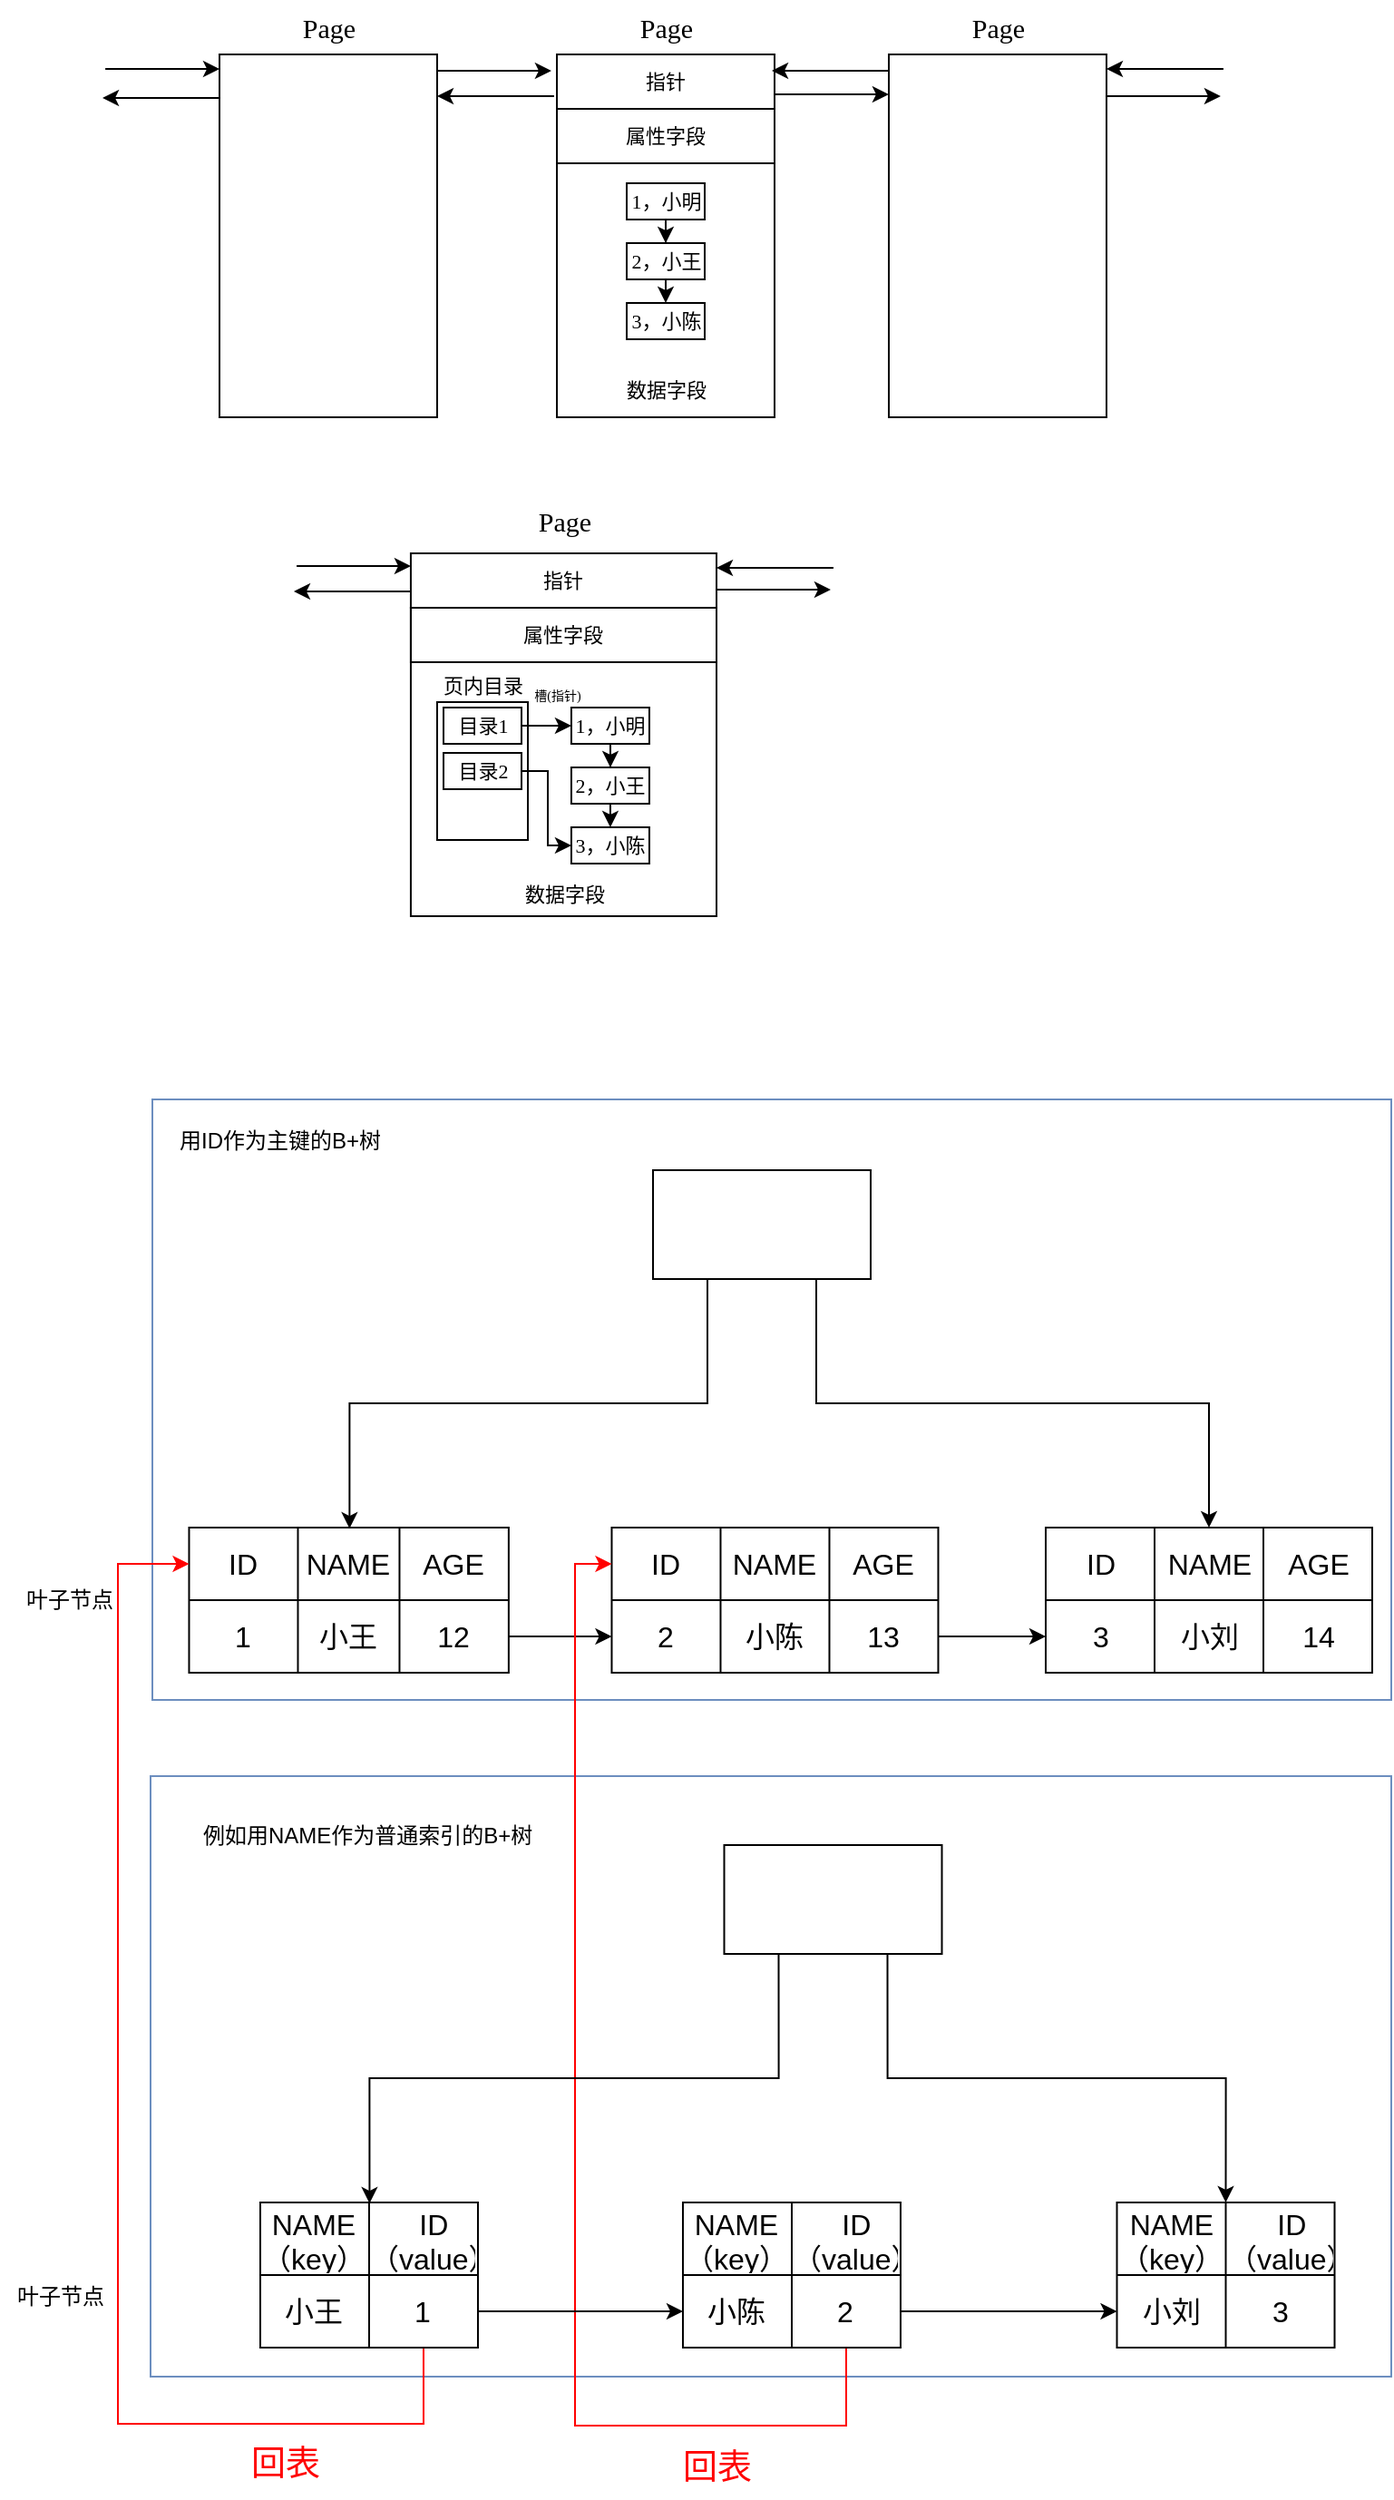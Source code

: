 <mxfile version="23.1.6" type="github">
  <diagram name="第 1 页" id="3lSCtHeRP_uNWCtPQei-">
    <mxGraphModel dx="1151" dy="828" grid="0" gridSize="10" guides="1" tooltips="1" connect="1" arrows="1" fold="1" page="1" pageScale="1" pageWidth="1654" pageHeight="2336" math="0" shadow="0">
      <root>
        <mxCell id="0" />
        <mxCell id="1" parent="0" />
        <mxCell id="akvTSjm4kYdSnjer6Cz9-225" value="" style="rounded=0;whiteSpace=wrap;html=1;fillColor=none;strokeColor=#6c8ebf;" vertex="1" parent="1">
          <mxGeometry x="150" y="713" width="683" height="331" as="geometry" />
        </mxCell>
        <mxCell id="akvTSjm4kYdSnjer6Cz9-223" value="" style="rounded=0;whiteSpace=wrap;html=1;fillColor=none;strokeColor=#6c8ebf;" vertex="1" parent="1">
          <mxGeometry x="149" y="1086" width="683.99" height="331" as="geometry" />
        </mxCell>
        <mxCell id="mTwDBgM2eWFi6Xne1lLN-4" value="" style="rounded=0;whiteSpace=wrap;html=1;fillColor=none;fontSize=11;fontFamily=Hei;" parent="1" vertex="1">
          <mxGeometry x="373" y="167" width="120" height="170" as="geometry" />
        </mxCell>
        <mxCell id="mTwDBgM2eWFi6Xne1lLN-5" value="属性字段" style="rounded=0;whiteSpace=wrap;html=1;fillColor=none;fontSize=11;fontFamily=Hei;" parent="1" vertex="1">
          <mxGeometry x="373" y="167" width="120" height="30" as="geometry" />
        </mxCell>
        <mxCell id="mTwDBgM2eWFi6Xne1lLN-9" style="edgeStyle=orthogonalEdgeStyle;rounded=0;orthogonalLoop=1;jettySize=auto;html=1;exitX=0;exitY=0.5;exitDx=0;exitDy=0;" parent="1" edge="1">
          <mxGeometry relative="1" as="geometry">
            <mxPoint x="306.996" y="160" as="targetPoint" />
            <mxPoint x="371.47" y="160" as="sourcePoint" />
          </mxGeometry>
        </mxCell>
        <mxCell id="mTwDBgM2eWFi6Xne1lLN-10" style="edgeStyle=orthogonalEdgeStyle;rounded=0;orthogonalLoop=1;jettySize=auto;html=1;exitX=1;exitY=0.5;exitDx=0;exitDy=0;" parent="1" edge="1">
          <mxGeometry relative="1" as="geometry">
            <mxPoint x="555.954" y="159" as="targetPoint" />
            <mxPoint x="493" y="159" as="sourcePoint" />
          </mxGeometry>
        </mxCell>
        <mxCell id="mTwDBgM2eWFi6Xne1lLN-6" value="指针" style="rounded=0;whiteSpace=wrap;html=1;fillColor=none;fontSize=11;fontFamily=Hei;" parent="1" vertex="1">
          <mxGeometry x="373" y="137" width="120" height="30" as="geometry" />
        </mxCell>
        <mxCell id="mTwDBgM2eWFi6Xne1lLN-7" value="数据字段" style="text;html=1;align=center;verticalAlign=middle;resizable=0;points=[];autosize=1;strokeColor=none;fillColor=none;fontSize=11;fontFamily=Hei;" parent="1" vertex="1">
          <mxGeometry x="402" y="309" width="62" height="25" as="geometry" />
        </mxCell>
        <mxCell id="mTwDBgM2eWFi6Xne1lLN-8" value="Page" style="text;html=1;align=center;verticalAlign=middle;resizable=0;points=[];autosize=1;strokeColor=none;fillColor=none;fontSize=15;fontFamily=Hei;" parent="1" vertex="1">
          <mxGeometry x="406.5" y="107" width="53" height="30" as="geometry" />
        </mxCell>
        <mxCell id="mTwDBgM2eWFi6Xne1lLN-11" style="edgeStyle=orthogonalEdgeStyle;rounded=0;orthogonalLoop=1;jettySize=auto;html=1;exitX=0.5;exitY=1;exitDx=0;exitDy=0;" parent="1" source="mTwDBgM2eWFi6Xne1lLN-1" target="mTwDBgM2eWFi6Xne1lLN-1" edge="1">
          <mxGeometry relative="1" as="geometry" />
        </mxCell>
        <mxCell id="mTwDBgM2eWFi6Xne1lLN-12" style="edgeStyle=orthogonalEdgeStyle;rounded=0;orthogonalLoop=1;jettySize=auto;html=1;exitX=0.5;exitY=1;exitDx=0;exitDy=0;" parent="1" source="mTwDBgM2eWFi6Xne1lLN-1" target="mTwDBgM2eWFi6Xne1lLN-3" edge="1">
          <mxGeometry relative="1" as="geometry" />
        </mxCell>
        <mxCell id="mTwDBgM2eWFi6Xne1lLN-1" value="1，小明" style="rounded=0;whiteSpace=wrap;html=1;fontSize=11;fontFamily=Hei;" parent="1" vertex="1">
          <mxGeometry x="411.5" y="208" width="43" height="20" as="geometry" />
        </mxCell>
        <mxCell id="mTwDBgM2eWFi6Xne1lLN-2" value="3，小陈" style="rounded=0;whiteSpace=wrap;html=1;fontSize=11;fontFamily=Hei;" parent="1" vertex="1">
          <mxGeometry x="411.5" y="274" width="43" height="20" as="geometry" />
        </mxCell>
        <mxCell id="mTwDBgM2eWFi6Xne1lLN-13" style="edgeStyle=orthogonalEdgeStyle;rounded=0;orthogonalLoop=1;jettySize=auto;html=1;exitX=0.5;exitY=1;exitDx=0;exitDy=0;entryX=0.5;entryY=0;entryDx=0;entryDy=0;" parent="1" source="mTwDBgM2eWFi6Xne1lLN-3" target="mTwDBgM2eWFi6Xne1lLN-2" edge="1">
          <mxGeometry relative="1" as="geometry" />
        </mxCell>
        <mxCell id="mTwDBgM2eWFi6Xne1lLN-3" value="2，小王" style="rounded=0;whiteSpace=wrap;html=1;fontSize=11;fontFamily=Hei;" parent="1" vertex="1">
          <mxGeometry x="411.5" y="241" width="43" height="20" as="geometry" />
        </mxCell>
        <mxCell id="mTwDBgM2eWFi6Xne1lLN-16" value="" style="rounded=0;whiteSpace=wrap;html=1;fillColor=none;fontSize=11;fontFamily=Hei;" parent="1" vertex="1">
          <mxGeometry x="373" y="137" width="120" height="200" as="geometry" />
        </mxCell>
        <mxCell id="mTwDBgM2eWFi6Xne1lLN-17" value="" style="rounded=0;whiteSpace=wrap;html=1;fillColor=none;fontSize=11;fontFamily=Hei;" parent="1" vertex="1">
          <mxGeometry x="556" y="137" width="120" height="200" as="geometry" />
        </mxCell>
        <mxCell id="mTwDBgM2eWFi6Xne1lLN-18" value="" style="rounded=0;whiteSpace=wrap;html=1;fillColor=none;fontSize=11;fontFamily=Hei;" parent="1" vertex="1">
          <mxGeometry x="187" y="137" width="120" height="200" as="geometry" />
        </mxCell>
        <mxCell id="mTwDBgM2eWFi6Xne1lLN-19" value="Page" style="text;html=1;align=center;verticalAlign=middle;resizable=0;points=[];autosize=1;strokeColor=none;fillColor=none;fontSize=15;fontFamily=Hei;" parent="1" vertex="1">
          <mxGeometry x="220.5" y="107" width="53" height="30" as="geometry" />
        </mxCell>
        <mxCell id="mTwDBgM2eWFi6Xne1lLN-20" value="Page" style="text;html=1;align=center;verticalAlign=middle;resizable=0;points=[];autosize=1;strokeColor=none;fillColor=none;fontSize=15;fontFamily=Hei;" parent="1" vertex="1">
          <mxGeometry x="589.5" y="107" width="53" height="30" as="geometry" />
        </mxCell>
        <mxCell id="mTwDBgM2eWFi6Xne1lLN-21" style="edgeStyle=orthogonalEdgeStyle;rounded=0;orthogonalLoop=1;jettySize=auto;html=1;exitX=0;exitY=0.5;exitDx=0;exitDy=0;" parent="1" edge="1">
          <mxGeometry relative="1" as="geometry">
            <mxPoint x="122.526" y="161" as="targetPoint" />
            <mxPoint x="187" y="161" as="sourcePoint" />
          </mxGeometry>
        </mxCell>
        <mxCell id="mTwDBgM2eWFi6Xne1lLN-22" style="edgeStyle=orthogonalEdgeStyle;rounded=0;orthogonalLoop=1;jettySize=auto;html=1;exitX=1;exitY=0.5;exitDx=0;exitDy=0;" parent="1" edge="1">
          <mxGeometry relative="1" as="geometry">
            <mxPoint x="738.954" y="160" as="targetPoint" />
            <mxPoint x="676" y="160" as="sourcePoint" />
          </mxGeometry>
        </mxCell>
        <mxCell id="mTwDBgM2eWFi6Xne1lLN-23" value="" style="rounded=0;whiteSpace=wrap;html=1;fillColor=none;fontSize=11;fontFamily=Hei;" parent="1" vertex="1">
          <mxGeometry x="292.47" y="442" width="168.53" height="170" as="geometry" />
        </mxCell>
        <mxCell id="mTwDBgM2eWFi6Xne1lLN-24" value="属性字段" style="rounded=0;whiteSpace=wrap;html=1;fillColor=none;fontSize=11;fontFamily=Hei;" parent="1" vertex="1">
          <mxGeometry x="292.47" y="442" width="168.53" height="30" as="geometry" />
        </mxCell>
        <mxCell id="mTwDBgM2eWFi6Xne1lLN-25" style="edgeStyle=orthogonalEdgeStyle;rounded=0;orthogonalLoop=1;jettySize=auto;html=1;exitX=0;exitY=0.5;exitDx=0;exitDy=0;" parent="1" edge="1">
          <mxGeometry relative="1" as="geometry">
            <mxPoint x="227.996" y="433" as="targetPoint" />
            <mxPoint x="292.47" y="433" as="sourcePoint" />
          </mxGeometry>
        </mxCell>
        <mxCell id="mTwDBgM2eWFi6Xne1lLN-27" value="指针" style="rounded=0;whiteSpace=wrap;html=1;fillColor=none;fontSize=11;fontFamily=Hei;" parent="1" vertex="1">
          <mxGeometry x="292.47" y="412" width="168.53" height="30" as="geometry" />
        </mxCell>
        <mxCell id="mTwDBgM2eWFi6Xne1lLN-28" value="数据字段" style="text;html=1;align=center;verticalAlign=middle;resizable=0;points=[];autosize=1;strokeColor=none;fillColor=none;fontSize=11;fontFamily=Hei;" parent="1" vertex="1">
          <mxGeometry x="345.73" y="587" width="62" height="25" as="geometry" />
        </mxCell>
        <mxCell id="mTwDBgM2eWFi6Xne1lLN-29" value="Page" style="text;html=1;align=center;verticalAlign=middle;resizable=0;points=[];autosize=1;strokeColor=none;fillColor=none;fontSize=15;fontFamily=Hei;" parent="1" vertex="1">
          <mxGeometry x="350.24" y="379" width="53" height="30" as="geometry" />
        </mxCell>
        <mxCell id="mTwDBgM2eWFi6Xne1lLN-30" style="edgeStyle=orthogonalEdgeStyle;rounded=0;orthogonalLoop=1;jettySize=auto;html=1;exitX=0.5;exitY=1;exitDx=0;exitDy=0;" parent="1" source="mTwDBgM2eWFi6Xne1lLN-32" target="mTwDBgM2eWFi6Xne1lLN-32" edge="1">
          <mxGeometry relative="1" as="geometry" />
        </mxCell>
        <mxCell id="mTwDBgM2eWFi6Xne1lLN-31" style="edgeStyle=orthogonalEdgeStyle;rounded=0;orthogonalLoop=1;jettySize=auto;html=1;exitX=0.5;exitY=1;exitDx=0;exitDy=0;" parent="1" source="mTwDBgM2eWFi6Xne1lLN-32" target="mTwDBgM2eWFi6Xne1lLN-35" edge="1">
          <mxGeometry relative="1" as="geometry" />
        </mxCell>
        <mxCell id="mTwDBgM2eWFi6Xne1lLN-32" value="1，小明" style="rounded=0;whiteSpace=wrap;html=1;fontSize=11;fontFamily=Hei;" parent="1" vertex="1">
          <mxGeometry x="380.97" y="497" width="43" height="20" as="geometry" />
        </mxCell>
        <mxCell id="mTwDBgM2eWFi6Xne1lLN-33" value="3，小陈" style="rounded=0;whiteSpace=wrap;html=1;fontSize=11;fontFamily=Hei;" parent="1" vertex="1">
          <mxGeometry x="380.97" y="563" width="43" height="20" as="geometry" />
        </mxCell>
        <mxCell id="mTwDBgM2eWFi6Xne1lLN-34" style="edgeStyle=orthogonalEdgeStyle;rounded=0;orthogonalLoop=1;jettySize=auto;html=1;exitX=0.5;exitY=1;exitDx=0;exitDy=0;entryX=0.5;entryY=0;entryDx=0;entryDy=0;" parent="1" source="mTwDBgM2eWFi6Xne1lLN-35" target="mTwDBgM2eWFi6Xne1lLN-33" edge="1">
          <mxGeometry relative="1" as="geometry" />
        </mxCell>
        <mxCell id="mTwDBgM2eWFi6Xne1lLN-35" value="2，小王" style="rounded=0;whiteSpace=wrap;html=1;fontSize=11;fontFamily=Hei;" parent="1" vertex="1">
          <mxGeometry x="380.97" y="530" width="43" height="20" as="geometry" />
        </mxCell>
        <mxCell id="mTwDBgM2eWFi6Xne1lLN-42" style="edgeStyle=orthogonalEdgeStyle;rounded=0;orthogonalLoop=1;jettySize=auto;html=1;exitX=1;exitY=0.5;exitDx=0;exitDy=0;entryX=0;entryY=0.5;entryDx=0;entryDy=0;" parent="1" source="mTwDBgM2eWFi6Xne1lLN-40" target="mTwDBgM2eWFi6Xne1lLN-33" edge="1">
          <mxGeometry relative="1" as="geometry">
            <Array as="points">
              <mxPoint x="368" y="532" />
              <mxPoint x="368" y="573" />
            </Array>
          </mxGeometry>
        </mxCell>
        <mxCell id="mTwDBgM2eWFi6Xne1lLN-37" value="" style="rounded=0;whiteSpace=wrap;html=1;labelBorderColor=none;fillColor=none;" parent="1" vertex="1">
          <mxGeometry x="307" y="494" width="50" height="76" as="geometry" />
        </mxCell>
        <mxCell id="mTwDBgM2eWFi6Xne1lLN-38" value="页内目录" style="text;html=1;align=center;verticalAlign=middle;resizable=0;points=[];autosize=1;strokeColor=none;fillColor=none;fontSize=11;fontFamily=Hei;" parent="1" vertex="1">
          <mxGeometry x="301" y="472" width="62" height="25" as="geometry" />
        </mxCell>
        <mxCell id="mTwDBgM2eWFi6Xne1lLN-41" style="edgeStyle=orthogonalEdgeStyle;rounded=0;orthogonalLoop=1;jettySize=auto;html=1;exitX=1;exitY=0.5;exitDx=0;exitDy=0;" parent="1" source="mTwDBgM2eWFi6Xne1lLN-39" target="mTwDBgM2eWFi6Xne1lLN-32" edge="1">
          <mxGeometry relative="1" as="geometry" />
        </mxCell>
        <mxCell id="mTwDBgM2eWFi6Xne1lLN-39" value="目录1" style="rounded=0;whiteSpace=wrap;html=1;fontSize=11;fontFamily=Hei;" parent="1" vertex="1">
          <mxGeometry x="310.5" y="497" width="43" height="20" as="geometry" />
        </mxCell>
        <mxCell id="mTwDBgM2eWFi6Xne1lLN-40" value="目录2" style="rounded=0;whiteSpace=wrap;html=1;fontSize=11;fontFamily=Hei;" parent="1" vertex="1">
          <mxGeometry x="310.5" y="522" width="43" height="20" as="geometry" />
        </mxCell>
        <mxCell id="mTwDBgM2eWFi6Xne1lLN-43" value="槽(指针)" style="text;html=1;align=center;verticalAlign=middle;resizable=0;points=[];autosize=1;strokeColor=none;fillColor=none;fontSize=7;fontFamily=Hei;" parent="1" vertex="1">
          <mxGeometry x="350.24" y="481" width="46" height="20" as="geometry" />
        </mxCell>
        <mxCell id="mTwDBgM2eWFi6Xne1lLN-45" style="edgeStyle=orthogonalEdgeStyle;rounded=0;orthogonalLoop=1;jettySize=auto;html=1;exitX=0;exitY=0.5;exitDx=0;exitDy=0;" parent="1" edge="1">
          <mxGeometry relative="1" as="geometry">
            <mxPoint x="491.526" y="146" as="targetPoint" />
            <mxPoint x="556" y="146" as="sourcePoint" />
          </mxGeometry>
        </mxCell>
        <mxCell id="mTwDBgM2eWFi6Xne1lLN-46" style="edgeStyle=orthogonalEdgeStyle;rounded=0;orthogonalLoop=1;jettySize=auto;html=1;exitX=0;exitY=0.5;exitDx=0;exitDy=0;" parent="1" edge="1">
          <mxGeometry relative="1" as="geometry">
            <mxPoint x="675.996" y="145" as="targetPoint" />
            <mxPoint x="740.47" y="145" as="sourcePoint" />
          </mxGeometry>
        </mxCell>
        <mxCell id="mTwDBgM2eWFi6Xne1lLN-47" style="edgeStyle=orthogonalEdgeStyle;rounded=0;orthogonalLoop=1;jettySize=auto;html=1;exitX=1;exitY=0.5;exitDx=0;exitDy=0;" parent="1" edge="1">
          <mxGeometry relative="1" as="geometry">
            <mxPoint x="369.954" y="146" as="targetPoint" />
            <mxPoint x="307" y="146" as="sourcePoint" />
          </mxGeometry>
        </mxCell>
        <mxCell id="mTwDBgM2eWFi6Xne1lLN-48" style="edgeStyle=orthogonalEdgeStyle;rounded=0;orthogonalLoop=1;jettySize=auto;html=1;exitX=1;exitY=0.5;exitDx=0;exitDy=0;" parent="1" edge="1">
          <mxGeometry relative="1" as="geometry">
            <mxPoint x="187.004" y="145" as="targetPoint" />
            <mxPoint x="124.05" y="145" as="sourcePoint" />
          </mxGeometry>
        </mxCell>
        <mxCell id="mTwDBgM2eWFi6Xne1lLN-49" style="edgeStyle=orthogonalEdgeStyle;rounded=0;orthogonalLoop=1;jettySize=auto;html=1;exitX=1;exitY=0.5;exitDx=0;exitDy=0;" parent="1" edge="1">
          <mxGeometry relative="1" as="geometry">
            <mxPoint x="292.474" y="419" as="targetPoint" />
            <mxPoint x="229.52" y="419" as="sourcePoint" />
          </mxGeometry>
        </mxCell>
        <mxCell id="mTwDBgM2eWFi6Xne1lLN-50" style="edgeStyle=orthogonalEdgeStyle;rounded=0;orthogonalLoop=1;jettySize=auto;html=1;exitX=1;exitY=0.5;exitDx=0;exitDy=0;" parent="1" edge="1">
          <mxGeometry relative="1" as="geometry">
            <mxPoint x="523.954" y="432" as="targetPoint" />
            <mxPoint x="461" y="432" as="sourcePoint" />
          </mxGeometry>
        </mxCell>
        <mxCell id="mTwDBgM2eWFi6Xne1lLN-51" style="edgeStyle=orthogonalEdgeStyle;rounded=0;orthogonalLoop=1;jettySize=auto;html=1;exitX=0;exitY=0.5;exitDx=0;exitDy=0;" parent="1" edge="1">
          <mxGeometry relative="1" as="geometry">
            <mxPoint x="460.996" y="420" as="targetPoint" />
            <mxPoint x="525.47" y="420" as="sourcePoint" />
          </mxGeometry>
        </mxCell>
        <mxCell id="akvTSjm4kYdSnjer6Cz9-23" value="" style="shape=table;startSize=0;container=1;collapsible=0;childLayout=tableLayout;fontSize=16;" vertex="1" parent="1">
          <mxGeometry x="170.24" y="949" width="176.207" height="80" as="geometry" />
        </mxCell>
        <mxCell id="akvTSjm4kYdSnjer6Cz9-42" style="shape=tableRow;horizontal=0;startSize=0;swimlaneHead=0;swimlaneBody=0;strokeColor=inherit;top=0;left=0;bottom=0;right=0;collapsible=0;dropTarget=0;fillColor=none;points=[[0,0.5],[1,0.5]];portConstraint=eastwest;fontSize=16;" vertex="1" parent="akvTSjm4kYdSnjer6Cz9-23">
          <mxGeometry width="176.207" height="40" as="geometry" />
        </mxCell>
        <mxCell id="akvTSjm4kYdSnjer6Cz9-43" value="ID" style="shape=partialRectangle;html=1;whiteSpace=wrap;connectable=0;strokeColor=inherit;overflow=hidden;fillColor=none;top=0;left=0;bottom=0;right=0;pointerEvents=1;fontSize=16;" vertex="1" parent="akvTSjm4kYdSnjer6Cz9-42">
          <mxGeometry width="60" height="40" as="geometry">
            <mxRectangle width="60" height="40" as="alternateBounds" />
          </mxGeometry>
        </mxCell>
        <mxCell id="akvTSjm4kYdSnjer6Cz9-44" value="NAME" style="shape=partialRectangle;html=1;whiteSpace=wrap;connectable=0;strokeColor=inherit;overflow=hidden;fillColor=none;top=0;left=0;bottom=0;right=0;pointerEvents=1;fontSize=16;" vertex="1" parent="akvTSjm4kYdSnjer6Cz9-42">
          <mxGeometry x="60" width="56" height="40" as="geometry">
            <mxRectangle width="56" height="40" as="alternateBounds" />
          </mxGeometry>
        </mxCell>
        <mxCell id="akvTSjm4kYdSnjer6Cz9-45" value="AGE" style="shape=partialRectangle;html=1;whiteSpace=wrap;connectable=0;strokeColor=inherit;overflow=hidden;fillColor=none;top=0;left=0;bottom=0;right=0;pointerEvents=1;fontSize=16;" vertex="1" parent="akvTSjm4kYdSnjer6Cz9-42">
          <mxGeometry x="116" width="60" height="40" as="geometry">
            <mxRectangle width="60" height="40" as="alternateBounds" />
          </mxGeometry>
        </mxCell>
        <mxCell id="akvTSjm4kYdSnjer6Cz9-24" value="" style="shape=tableRow;horizontal=0;startSize=0;swimlaneHead=0;swimlaneBody=0;strokeColor=inherit;top=0;left=0;bottom=0;right=0;collapsible=0;dropTarget=0;fillColor=none;points=[[0,0.5],[1,0.5]];portConstraint=eastwest;fontSize=16;" vertex="1" parent="akvTSjm4kYdSnjer6Cz9-23">
          <mxGeometry y="40" width="176.207" height="40" as="geometry" />
        </mxCell>
        <mxCell id="akvTSjm4kYdSnjer6Cz9-25" value="1" style="shape=partialRectangle;html=1;whiteSpace=wrap;connectable=0;strokeColor=inherit;overflow=hidden;fillColor=none;top=0;left=0;bottom=0;right=0;pointerEvents=1;fontSize=16;" vertex="1" parent="akvTSjm4kYdSnjer6Cz9-24">
          <mxGeometry width="60" height="40" as="geometry">
            <mxRectangle width="60" height="40" as="alternateBounds" />
          </mxGeometry>
        </mxCell>
        <mxCell id="akvTSjm4kYdSnjer6Cz9-26" value="小王" style="shape=partialRectangle;html=1;whiteSpace=wrap;connectable=0;strokeColor=inherit;overflow=hidden;fillColor=none;top=0;left=0;bottom=0;right=0;pointerEvents=1;fontSize=16;" vertex="1" parent="akvTSjm4kYdSnjer6Cz9-24">
          <mxGeometry x="60" width="56" height="40" as="geometry">
            <mxRectangle width="56" height="40" as="alternateBounds" />
          </mxGeometry>
        </mxCell>
        <mxCell id="akvTSjm4kYdSnjer6Cz9-27" value="12" style="shape=partialRectangle;html=1;whiteSpace=wrap;connectable=0;strokeColor=inherit;overflow=hidden;fillColor=none;top=0;left=0;bottom=0;right=0;pointerEvents=1;fontSize=16;" vertex="1" parent="akvTSjm4kYdSnjer6Cz9-24">
          <mxGeometry x="116" width="60" height="40" as="geometry">
            <mxRectangle width="60" height="40" as="alternateBounds" />
          </mxGeometry>
        </mxCell>
        <mxCell id="akvTSjm4kYdSnjer6Cz9-63" value="" style="shape=table;startSize=0;container=1;collapsible=0;childLayout=tableLayout;fontSize=16;" vertex="1" parent="1">
          <mxGeometry x="403.24" y="949" width="180" height="80" as="geometry" />
        </mxCell>
        <mxCell id="akvTSjm4kYdSnjer6Cz9-64" style="shape=tableRow;horizontal=0;startSize=0;swimlaneHead=0;swimlaneBody=0;strokeColor=inherit;top=0;left=0;bottom=0;right=0;collapsible=0;dropTarget=0;fillColor=none;points=[[0,0.5],[1,0.5]];portConstraint=eastwest;fontSize=16;" vertex="1" parent="akvTSjm4kYdSnjer6Cz9-63">
          <mxGeometry width="180" height="40" as="geometry" />
        </mxCell>
        <mxCell id="akvTSjm4kYdSnjer6Cz9-65" value="ID" style="shape=partialRectangle;html=1;whiteSpace=wrap;connectable=0;strokeColor=inherit;overflow=hidden;fillColor=none;top=0;left=0;bottom=0;right=0;pointerEvents=1;fontSize=16;" vertex="1" parent="akvTSjm4kYdSnjer6Cz9-64">
          <mxGeometry width="60" height="40" as="geometry">
            <mxRectangle width="60" height="40" as="alternateBounds" />
          </mxGeometry>
        </mxCell>
        <mxCell id="akvTSjm4kYdSnjer6Cz9-66" value="NAME" style="shape=partialRectangle;html=1;whiteSpace=wrap;connectable=0;strokeColor=inherit;overflow=hidden;fillColor=none;top=0;left=0;bottom=0;right=0;pointerEvents=1;fontSize=16;" vertex="1" parent="akvTSjm4kYdSnjer6Cz9-64">
          <mxGeometry x="60" width="60" height="40" as="geometry">
            <mxRectangle width="60" height="40" as="alternateBounds" />
          </mxGeometry>
        </mxCell>
        <mxCell id="akvTSjm4kYdSnjer6Cz9-67" value="AGE" style="shape=partialRectangle;html=1;whiteSpace=wrap;connectable=0;strokeColor=inherit;overflow=hidden;fillColor=none;top=0;left=0;bottom=0;right=0;pointerEvents=1;fontSize=16;" vertex="1" parent="akvTSjm4kYdSnjer6Cz9-64">
          <mxGeometry x="120" width="60" height="40" as="geometry">
            <mxRectangle width="60" height="40" as="alternateBounds" />
          </mxGeometry>
        </mxCell>
        <mxCell id="akvTSjm4kYdSnjer6Cz9-68" value="" style="shape=tableRow;horizontal=0;startSize=0;swimlaneHead=0;swimlaneBody=0;strokeColor=inherit;top=0;left=0;bottom=0;right=0;collapsible=0;dropTarget=0;fillColor=none;points=[[0,0.5],[1,0.5]];portConstraint=eastwest;fontSize=16;" vertex="1" parent="akvTSjm4kYdSnjer6Cz9-63">
          <mxGeometry y="40" width="180" height="40" as="geometry" />
        </mxCell>
        <mxCell id="akvTSjm4kYdSnjer6Cz9-69" value="2" style="shape=partialRectangle;html=1;whiteSpace=wrap;connectable=0;strokeColor=inherit;overflow=hidden;fillColor=none;top=0;left=0;bottom=0;right=0;pointerEvents=1;fontSize=16;" vertex="1" parent="akvTSjm4kYdSnjer6Cz9-68">
          <mxGeometry width="60" height="40" as="geometry">
            <mxRectangle width="60" height="40" as="alternateBounds" />
          </mxGeometry>
        </mxCell>
        <mxCell id="akvTSjm4kYdSnjer6Cz9-70" value="小陈" style="shape=partialRectangle;html=1;whiteSpace=wrap;connectable=0;strokeColor=inherit;overflow=hidden;fillColor=none;top=0;left=0;bottom=0;right=0;pointerEvents=1;fontSize=16;" vertex="1" parent="akvTSjm4kYdSnjer6Cz9-68">
          <mxGeometry x="60" width="60" height="40" as="geometry">
            <mxRectangle width="60" height="40" as="alternateBounds" />
          </mxGeometry>
        </mxCell>
        <mxCell id="akvTSjm4kYdSnjer6Cz9-71" value="13" style="shape=partialRectangle;html=1;whiteSpace=wrap;connectable=0;strokeColor=inherit;overflow=hidden;fillColor=none;top=0;left=0;bottom=0;right=0;pointerEvents=1;fontSize=16;" vertex="1" parent="akvTSjm4kYdSnjer6Cz9-68">
          <mxGeometry x="120" width="60" height="40" as="geometry">
            <mxRectangle width="60" height="40" as="alternateBounds" />
          </mxGeometry>
        </mxCell>
        <mxCell id="akvTSjm4kYdSnjer6Cz9-84" value="" style="shape=table;startSize=0;container=1;collapsible=0;childLayout=tableLayout;fontSize=16;" vertex="1" parent="1">
          <mxGeometry x="642.5" y="949" width="180" height="80" as="geometry" />
        </mxCell>
        <mxCell id="akvTSjm4kYdSnjer6Cz9-85" style="shape=tableRow;horizontal=0;startSize=0;swimlaneHead=0;swimlaneBody=0;strokeColor=inherit;top=0;left=0;bottom=0;right=0;collapsible=0;dropTarget=0;fillColor=none;points=[[0,0.5],[1,0.5]];portConstraint=eastwest;fontSize=16;" vertex="1" parent="akvTSjm4kYdSnjer6Cz9-84">
          <mxGeometry width="180" height="40" as="geometry" />
        </mxCell>
        <mxCell id="akvTSjm4kYdSnjer6Cz9-86" value="ID" style="shape=partialRectangle;html=1;whiteSpace=wrap;connectable=0;strokeColor=inherit;overflow=hidden;fillColor=none;top=0;left=0;bottom=0;right=0;pointerEvents=1;fontSize=16;" vertex="1" parent="akvTSjm4kYdSnjer6Cz9-85">
          <mxGeometry width="60" height="40" as="geometry">
            <mxRectangle width="60" height="40" as="alternateBounds" />
          </mxGeometry>
        </mxCell>
        <mxCell id="akvTSjm4kYdSnjer6Cz9-87" value="NAME" style="shape=partialRectangle;html=1;whiteSpace=wrap;connectable=0;strokeColor=inherit;overflow=hidden;fillColor=none;top=0;left=0;bottom=0;right=0;pointerEvents=1;fontSize=16;" vertex="1" parent="akvTSjm4kYdSnjer6Cz9-85">
          <mxGeometry x="60" width="60" height="40" as="geometry">
            <mxRectangle width="60" height="40" as="alternateBounds" />
          </mxGeometry>
        </mxCell>
        <mxCell id="akvTSjm4kYdSnjer6Cz9-88" value="AGE" style="shape=partialRectangle;html=1;whiteSpace=wrap;connectable=0;strokeColor=inherit;overflow=hidden;fillColor=none;top=0;left=0;bottom=0;right=0;pointerEvents=1;fontSize=16;" vertex="1" parent="akvTSjm4kYdSnjer6Cz9-85">
          <mxGeometry x="120" width="60" height="40" as="geometry">
            <mxRectangle width="60" height="40" as="alternateBounds" />
          </mxGeometry>
        </mxCell>
        <mxCell id="akvTSjm4kYdSnjer6Cz9-89" value="" style="shape=tableRow;horizontal=0;startSize=0;swimlaneHead=0;swimlaneBody=0;strokeColor=inherit;top=0;left=0;bottom=0;right=0;collapsible=0;dropTarget=0;fillColor=none;points=[[0,0.5],[1,0.5]];portConstraint=eastwest;fontSize=16;" vertex="1" parent="akvTSjm4kYdSnjer6Cz9-84">
          <mxGeometry y="40" width="180" height="40" as="geometry" />
        </mxCell>
        <mxCell id="akvTSjm4kYdSnjer6Cz9-90" value="3" style="shape=partialRectangle;html=1;whiteSpace=wrap;connectable=0;strokeColor=inherit;overflow=hidden;fillColor=none;top=0;left=0;bottom=0;right=0;pointerEvents=1;fontSize=16;" vertex="1" parent="akvTSjm4kYdSnjer6Cz9-89">
          <mxGeometry width="60" height="40" as="geometry">
            <mxRectangle width="60" height="40" as="alternateBounds" />
          </mxGeometry>
        </mxCell>
        <mxCell id="akvTSjm4kYdSnjer6Cz9-91" value="小刘" style="shape=partialRectangle;html=1;whiteSpace=wrap;connectable=0;strokeColor=inherit;overflow=hidden;fillColor=none;top=0;left=0;bottom=0;right=0;pointerEvents=1;fontSize=16;" vertex="1" parent="akvTSjm4kYdSnjer6Cz9-89">
          <mxGeometry x="60" width="60" height="40" as="geometry">
            <mxRectangle width="60" height="40" as="alternateBounds" />
          </mxGeometry>
        </mxCell>
        <mxCell id="akvTSjm4kYdSnjer6Cz9-92" value="14" style="shape=partialRectangle;html=1;whiteSpace=wrap;connectable=0;strokeColor=inherit;overflow=hidden;fillColor=none;top=0;left=0;bottom=0;right=0;pointerEvents=1;fontSize=16;" vertex="1" parent="akvTSjm4kYdSnjer6Cz9-89">
          <mxGeometry x="120" width="60" height="40" as="geometry">
            <mxRectangle width="60" height="40" as="alternateBounds" />
          </mxGeometry>
        </mxCell>
        <mxCell id="akvTSjm4kYdSnjer6Cz9-97" style="edgeStyle=orthogonalEdgeStyle;rounded=0;orthogonalLoop=1;jettySize=auto;html=1;exitX=0.75;exitY=1;exitDx=0;exitDy=0;entryX=0.5;entryY=0;entryDx=0;entryDy=0;" edge="1" parent="1" source="akvTSjm4kYdSnjer6Cz9-93" target="akvTSjm4kYdSnjer6Cz9-84">
          <mxGeometry relative="1" as="geometry" />
        </mxCell>
        <mxCell id="akvTSjm4kYdSnjer6Cz9-93" value="" style="rounded=0;whiteSpace=wrap;html=1;" vertex="1" parent="1">
          <mxGeometry x="426" y="752" width="120" height="60" as="geometry" />
        </mxCell>
        <mxCell id="akvTSjm4kYdSnjer6Cz9-94" style="edgeStyle=orthogonalEdgeStyle;rounded=0;orthogonalLoop=1;jettySize=auto;html=1;exitX=1;exitY=0.5;exitDx=0;exitDy=0;" edge="1" parent="1" source="akvTSjm4kYdSnjer6Cz9-24" target="akvTSjm4kYdSnjer6Cz9-68">
          <mxGeometry relative="1" as="geometry" />
        </mxCell>
        <mxCell id="akvTSjm4kYdSnjer6Cz9-95" style="edgeStyle=orthogonalEdgeStyle;rounded=0;orthogonalLoop=1;jettySize=auto;html=1;exitX=1;exitY=0.5;exitDx=0;exitDy=0;entryX=0;entryY=0.5;entryDx=0;entryDy=0;" edge="1" parent="1" source="akvTSjm4kYdSnjer6Cz9-68" target="akvTSjm4kYdSnjer6Cz9-89">
          <mxGeometry relative="1" as="geometry" />
        </mxCell>
        <mxCell id="akvTSjm4kYdSnjer6Cz9-96" style="edgeStyle=orthogonalEdgeStyle;rounded=0;orthogonalLoop=1;jettySize=auto;html=1;exitX=0.25;exitY=1;exitDx=0;exitDy=0;entryX=0.502;entryY=0.013;entryDx=0;entryDy=0;entryPerimeter=0;" edge="1" parent="1" source="akvTSjm4kYdSnjer6Cz9-93" target="akvTSjm4kYdSnjer6Cz9-42">
          <mxGeometry relative="1" as="geometry" />
        </mxCell>
        <mxCell id="akvTSjm4kYdSnjer6Cz9-98" value="叶子节点" style="text;html=1;align=center;verticalAlign=middle;resizable=0;points=[];autosize=1;strokeColor=none;fillColor=none;" vertex="1" parent="1">
          <mxGeometry x="71" y="976" width="66" height="26" as="geometry" />
        </mxCell>
        <mxCell id="akvTSjm4kYdSnjer6Cz9-228" style="edgeStyle=orthogonalEdgeStyle;rounded=0;orthogonalLoop=1;jettySize=auto;html=1;exitX=0.75;exitY=1;exitDx=0;exitDy=0;entryX=0;entryY=0.5;entryDx=0;entryDy=0;strokeColor=#FF0000;" edge="1" parent="1" source="akvTSjm4kYdSnjer6Cz9-148" target="akvTSjm4kYdSnjer6Cz9-42">
          <mxGeometry relative="1" as="geometry">
            <Array as="points">
              <mxPoint x="300" y="1443" />
              <mxPoint x="131" y="1443" />
              <mxPoint x="131" y="969" />
            </Array>
          </mxGeometry>
        </mxCell>
        <mxCell id="akvTSjm4kYdSnjer6Cz9-148" value="" style="shape=table;startSize=0;container=1;collapsible=0;childLayout=tableLayout;fontSize=16;" vertex="1" parent="1">
          <mxGeometry x="209.49" y="1321" width="120" height="80" as="geometry" />
        </mxCell>
        <mxCell id="akvTSjm4kYdSnjer6Cz9-149" style="shape=tableRow;horizontal=0;startSize=0;swimlaneHead=0;swimlaneBody=0;strokeColor=inherit;top=0;left=0;bottom=0;right=0;collapsible=0;dropTarget=0;fillColor=none;points=[[0,0.5],[1,0.5]];portConstraint=eastwest;fontSize=16;" vertex="1" parent="akvTSjm4kYdSnjer6Cz9-148">
          <mxGeometry width="120" height="40" as="geometry" />
        </mxCell>
        <mxCell id="akvTSjm4kYdSnjer6Cz9-150" value="NAME&lt;br&gt;（key）" style="shape=partialRectangle;html=1;whiteSpace=wrap;connectable=0;strokeColor=inherit;overflow=hidden;fillColor=none;top=0;left=0;bottom=0;right=0;pointerEvents=1;fontSize=16;" vertex="1" parent="akvTSjm4kYdSnjer6Cz9-149">
          <mxGeometry width="60" height="40" as="geometry">
            <mxRectangle width="60" height="40" as="alternateBounds" />
          </mxGeometry>
        </mxCell>
        <mxCell id="akvTSjm4kYdSnjer6Cz9-151" value="ID&lt;br&gt;（value）" style="shape=partialRectangle;html=1;whiteSpace=wrap;connectable=0;strokeColor=inherit;overflow=hidden;fillColor=none;top=0;left=0;bottom=0;right=0;pointerEvents=1;fontSize=16;" vertex="1" parent="akvTSjm4kYdSnjer6Cz9-149">
          <mxGeometry x="60" width="60" height="40" as="geometry">
            <mxRectangle width="60" height="40" as="alternateBounds" />
          </mxGeometry>
        </mxCell>
        <mxCell id="akvTSjm4kYdSnjer6Cz9-153" value="" style="shape=tableRow;horizontal=0;startSize=0;swimlaneHead=0;swimlaneBody=0;strokeColor=inherit;top=0;left=0;bottom=0;right=0;collapsible=0;dropTarget=0;fillColor=none;points=[[0,0.5],[1,0.5]];portConstraint=eastwest;fontSize=16;" vertex="1" parent="akvTSjm4kYdSnjer6Cz9-148">
          <mxGeometry y="40" width="120" height="40" as="geometry" />
        </mxCell>
        <mxCell id="akvTSjm4kYdSnjer6Cz9-154" value="小王" style="shape=partialRectangle;html=1;whiteSpace=wrap;connectable=0;strokeColor=inherit;overflow=hidden;fillColor=none;top=0;left=0;bottom=0;right=0;pointerEvents=1;fontSize=16;" vertex="1" parent="akvTSjm4kYdSnjer6Cz9-153">
          <mxGeometry width="60" height="40" as="geometry">
            <mxRectangle width="60" height="40" as="alternateBounds" />
          </mxGeometry>
        </mxCell>
        <mxCell id="akvTSjm4kYdSnjer6Cz9-155" value="1" style="shape=partialRectangle;html=1;whiteSpace=wrap;connectable=0;strokeColor=inherit;overflow=hidden;fillColor=none;top=0;left=0;bottom=0;right=0;pointerEvents=1;fontSize=16;" vertex="1" parent="akvTSjm4kYdSnjer6Cz9-153">
          <mxGeometry x="60" width="60" height="40" as="geometry">
            <mxRectangle width="60" height="40" as="alternateBounds" />
          </mxGeometry>
        </mxCell>
        <mxCell id="akvTSjm4kYdSnjer6Cz9-229" style="edgeStyle=orthogonalEdgeStyle;rounded=0;orthogonalLoop=1;jettySize=auto;html=1;exitX=0.75;exitY=1;exitDx=0;exitDy=0;entryX=0;entryY=0.25;entryDx=0;entryDy=0;strokeColor=#FF0000;" edge="1" parent="1" source="akvTSjm4kYdSnjer6Cz9-157" target="akvTSjm4kYdSnjer6Cz9-63">
          <mxGeometry relative="1" as="geometry">
            <Array as="points">
              <mxPoint x="533" y="1444" />
              <mxPoint x="383" y="1444" />
              <mxPoint x="383" y="969" />
            </Array>
          </mxGeometry>
        </mxCell>
        <mxCell id="akvTSjm4kYdSnjer6Cz9-157" value="" style="shape=table;startSize=0;container=1;collapsible=0;childLayout=tableLayout;fontSize=16;" vertex="1" parent="1">
          <mxGeometry x="442.49" y="1321" width="120" height="80" as="geometry" />
        </mxCell>
        <mxCell id="akvTSjm4kYdSnjer6Cz9-158" style="shape=tableRow;horizontal=0;startSize=0;swimlaneHead=0;swimlaneBody=0;strokeColor=inherit;top=0;left=0;bottom=0;right=0;collapsible=0;dropTarget=0;fillColor=none;points=[[0,0.5],[1,0.5]];portConstraint=eastwest;fontSize=16;" vertex="1" parent="akvTSjm4kYdSnjer6Cz9-157">
          <mxGeometry width="120" height="40" as="geometry" />
        </mxCell>
        <mxCell id="akvTSjm4kYdSnjer6Cz9-159" value="NAME&lt;br&gt;（key）" style="shape=partialRectangle;html=1;whiteSpace=wrap;connectable=0;strokeColor=inherit;overflow=hidden;fillColor=none;top=0;left=0;bottom=0;right=0;pointerEvents=1;fontSize=16;" vertex="1" parent="akvTSjm4kYdSnjer6Cz9-158">
          <mxGeometry width="60" height="40" as="geometry">
            <mxRectangle width="60" height="40" as="alternateBounds" />
          </mxGeometry>
        </mxCell>
        <mxCell id="akvTSjm4kYdSnjer6Cz9-160" value="ID&lt;br&gt;（value）" style="shape=partialRectangle;html=1;whiteSpace=wrap;connectable=0;strokeColor=inherit;overflow=hidden;fillColor=none;top=0;left=0;bottom=0;right=0;pointerEvents=1;fontSize=16;" vertex="1" parent="akvTSjm4kYdSnjer6Cz9-158">
          <mxGeometry x="60" width="60" height="40" as="geometry">
            <mxRectangle width="60" height="40" as="alternateBounds" />
          </mxGeometry>
        </mxCell>
        <mxCell id="akvTSjm4kYdSnjer6Cz9-162" value="" style="shape=tableRow;horizontal=0;startSize=0;swimlaneHead=0;swimlaneBody=0;strokeColor=inherit;top=0;left=0;bottom=0;right=0;collapsible=0;dropTarget=0;fillColor=none;points=[[0,0.5],[1,0.5]];portConstraint=eastwest;fontSize=16;" vertex="1" parent="akvTSjm4kYdSnjer6Cz9-157">
          <mxGeometry y="40" width="120" height="40" as="geometry" />
        </mxCell>
        <mxCell id="akvTSjm4kYdSnjer6Cz9-163" value="小陈" style="shape=partialRectangle;html=1;whiteSpace=wrap;connectable=0;strokeColor=inherit;overflow=hidden;fillColor=none;top=0;left=0;bottom=0;right=0;pointerEvents=1;fontSize=16;" vertex="1" parent="akvTSjm4kYdSnjer6Cz9-162">
          <mxGeometry width="60" height="40" as="geometry">
            <mxRectangle width="60" height="40" as="alternateBounds" />
          </mxGeometry>
        </mxCell>
        <mxCell id="akvTSjm4kYdSnjer6Cz9-164" value="2" style="shape=partialRectangle;html=1;whiteSpace=wrap;connectable=0;strokeColor=inherit;overflow=hidden;fillColor=none;top=0;left=0;bottom=0;right=0;pointerEvents=1;fontSize=16;" vertex="1" parent="akvTSjm4kYdSnjer6Cz9-162">
          <mxGeometry x="60" width="60" height="40" as="geometry">
            <mxRectangle width="60" height="40" as="alternateBounds" />
          </mxGeometry>
        </mxCell>
        <mxCell id="akvTSjm4kYdSnjer6Cz9-166" value="" style="shape=table;startSize=0;container=1;collapsible=0;childLayout=tableLayout;fontSize=16;" vertex="1" parent="1">
          <mxGeometry x="681.75" y="1321" width="120" height="80" as="geometry" />
        </mxCell>
        <mxCell id="akvTSjm4kYdSnjer6Cz9-167" style="shape=tableRow;horizontal=0;startSize=0;swimlaneHead=0;swimlaneBody=0;strokeColor=inherit;top=0;left=0;bottom=0;right=0;collapsible=0;dropTarget=0;fillColor=none;points=[[0,0.5],[1,0.5]];portConstraint=eastwest;fontSize=16;" vertex="1" parent="akvTSjm4kYdSnjer6Cz9-166">
          <mxGeometry width="120" height="40" as="geometry" />
        </mxCell>
        <mxCell id="akvTSjm4kYdSnjer6Cz9-168" value="NAME&lt;br&gt;（key）" style="shape=partialRectangle;html=1;whiteSpace=wrap;connectable=0;strokeColor=inherit;overflow=hidden;fillColor=none;top=0;left=0;bottom=0;right=0;pointerEvents=1;fontSize=16;" vertex="1" parent="akvTSjm4kYdSnjer6Cz9-167">
          <mxGeometry width="60" height="40" as="geometry">
            <mxRectangle width="60" height="40" as="alternateBounds" />
          </mxGeometry>
        </mxCell>
        <mxCell id="akvTSjm4kYdSnjer6Cz9-169" value="ID&lt;br&gt;（value）" style="shape=partialRectangle;html=1;whiteSpace=wrap;connectable=0;strokeColor=inherit;overflow=hidden;fillColor=none;top=0;left=0;bottom=0;right=0;pointerEvents=1;fontSize=16;" vertex="1" parent="akvTSjm4kYdSnjer6Cz9-167">
          <mxGeometry x="60" width="60" height="40" as="geometry">
            <mxRectangle width="60" height="40" as="alternateBounds" />
          </mxGeometry>
        </mxCell>
        <mxCell id="akvTSjm4kYdSnjer6Cz9-171" value="" style="shape=tableRow;horizontal=0;startSize=0;swimlaneHead=0;swimlaneBody=0;strokeColor=inherit;top=0;left=0;bottom=0;right=0;collapsible=0;dropTarget=0;fillColor=none;points=[[0,0.5],[1,0.5]];portConstraint=eastwest;fontSize=16;" vertex="1" parent="akvTSjm4kYdSnjer6Cz9-166">
          <mxGeometry y="40" width="120" height="40" as="geometry" />
        </mxCell>
        <mxCell id="akvTSjm4kYdSnjer6Cz9-172" value="小刘" style="shape=partialRectangle;html=1;whiteSpace=wrap;connectable=0;strokeColor=inherit;overflow=hidden;fillColor=none;top=0;left=0;bottom=0;right=0;pointerEvents=1;fontSize=16;" vertex="1" parent="akvTSjm4kYdSnjer6Cz9-171">
          <mxGeometry width="60" height="40" as="geometry">
            <mxRectangle width="60" height="40" as="alternateBounds" />
          </mxGeometry>
        </mxCell>
        <mxCell id="akvTSjm4kYdSnjer6Cz9-173" value="3" style="shape=partialRectangle;html=1;whiteSpace=wrap;connectable=0;strokeColor=inherit;overflow=hidden;fillColor=none;top=0;left=0;bottom=0;right=0;pointerEvents=1;fontSize=16;" vertex="1" parent="akvTSjm4kYdSnjer6Cz9-171">
          <mxGeometry x="60" width="60" height="40" as="geometry">
            <mxRectangle width="60" height="40" as="alternateBounds" />
          </mxGeometry>
        </mxCell>
        <mxCell id="akvTSjm4kYdSnjer6Cz9-175" style="edgeStyle=orthogonalEdgeStyle;rounded=0;orthogonalLoop=1;jettySize=auto;html=1;exitX=0.75;exitY=1;exitDx=0;exitDy=0;entryX=0.5;entryY=0;entryDx=0;entryDy=0;" edge="1" parent="1" source="akvTSjm4kYdSnjer6Cz9-176" target="akvTSjm4kYdSnjer6Cz9-166">
          <mxGeometry relative="1" as="geometry" />
        </mxCell>
        <mxCell id="akvTSjm4kYdSnjer6Cz9-176" value="" style="rounded=0;whiteSpace=wrap;html=1;" vertex="1" parent="1">
          <mxGeometry x="465.25" y="1124" width="120" height="60" as="geometry" />
        </mxCell>
        <mxCell id="akvTSjm4kYdSnjer6Cz9-177" style="edgeStyle=orthogonalEdgeStyle;rounded=0;orthogonalLoop=1;jettySize=auto;html=1;exitX=1;exitY=0.5;exitDx=0;exitDy=0;" edge="1" parent="1" source="akvTSjm4kYdSnjer6Cz9-153" target="akvTSjm4kYdSnjer6Cz9-162">
          <mxGeometry relative="1" as="geometry" />
        </mxCell>
        <mxCell id="akvTSjm4kYdSnjer6Cz9-178" style="edgeStyle=orthogonalEdgeStyle;rounded=0;orthogonalLoop=1;jettySize=auto;html=1;exitX=1;exitY=0.5;exitDx=0;exitDy=0;entryX=0;entryY=0.5;entryDx=0;entryDy=0;" edge="1" parent="1" source="akvTSjm4kYdSnjer6Cz9-162" target="akvTSjm4kYdSnjer6Cz9-171">
          <mxGeometry relative="1" as="geometry" />
        </mxCell>
        <mxCell id="akvTSjm4kYdSnjer6Cz9-179" style="edgeStyle=orthogonalEdgeStyle;rounded=0;orthogonalLoop=1;jettySize=auto;html=1;exitX=0.25;exitY=1;exitDx=0;exitDy=0;entryX=0.502;entryY=0.013;entryDx=0;entryDy=0;entryPerimeter=0;" edge="1" parent="1" source="akvTSjm4kYdSnjer6Cz9-176" target="akvTSjm4kYdSnjer6Cz9-149">
          <mxGeometry relative="1" as="geometry" />
        </mxCell>
        <mxCell id="akvTSjm4kYdSnjer6Cz9-180" value="叶子节点" style="text;html=1;align=center;verticalAlign=middle;resizable=0;points=[];autosize=1;strokeColor=none;fillColor=none;" vertex="1" parent="1">
          <mxGeometry x="66" y="1360" width="66" height="26" as="geometry" />
        </mxCell>
        <mxCell id="akvTSjm4kYdSnjer6Cz9-224" value="例如用NAME作为普通索引的B+树" style="text;html=1;align=left;verticalAlign=middle;resizable=0;points=[];autosize=1;strokeColor=none;fillColor=none;" vertex="1" parent="1">
          <mxGeometry x="176.25" y="1106" width="200" height="26" as="geometry" />
        </mxCell>
        <mxCell id="akvTSjm4kYdSnjer6Cz9-226" value="用ID作为主键的B+树" style="text;html=1;align=left;verticalAlign=middle;resizable=0;points=[];autosize=1;strokeColor=none;fillColor=none;" vertex="1" parent="1">
          <mxGeometry x="163" y="723" width="129" height="26" as="geometry" />
        </mxCell>
        <mxCell id="akvTSjm4kYdSnjer6Cz9-231" value="&lt;font style=&quot;font-size: 19px;&quot; color=&quot;#ff0000&quot;&gt;回表&lt;/font&gt;" style="text;html=1;align=center;verticalAlign=middle;resizable=0;points=[];autosize=1;strokeColor=none;fillColor=none;" vertex="1" parent="1">
          <mxGeometry x="195" y="1447" width="56" height="35" as="geometry" />
        </mxCell>
        <mxCell id="akvTSjm4kYdSnjer6Cz9-232" value="&lt;font style=&quot;font-size: 19px;&quot; color=&quot;#ff0000&quot;&gt;回表&lt;/font&gt;" style="text;html=1;align=center;verticalAlign=middle;resizable=0;points=[];autosize=1;strokeColor=none;fillColor=none;" vertex="1" parent="1">
          <mxGeometry x="433" y="1449" width="56" height="35" as="geometry" />
        </mxCell>
      </root>
    </mxGraphModel>
  </diagram>
</mxfile>
